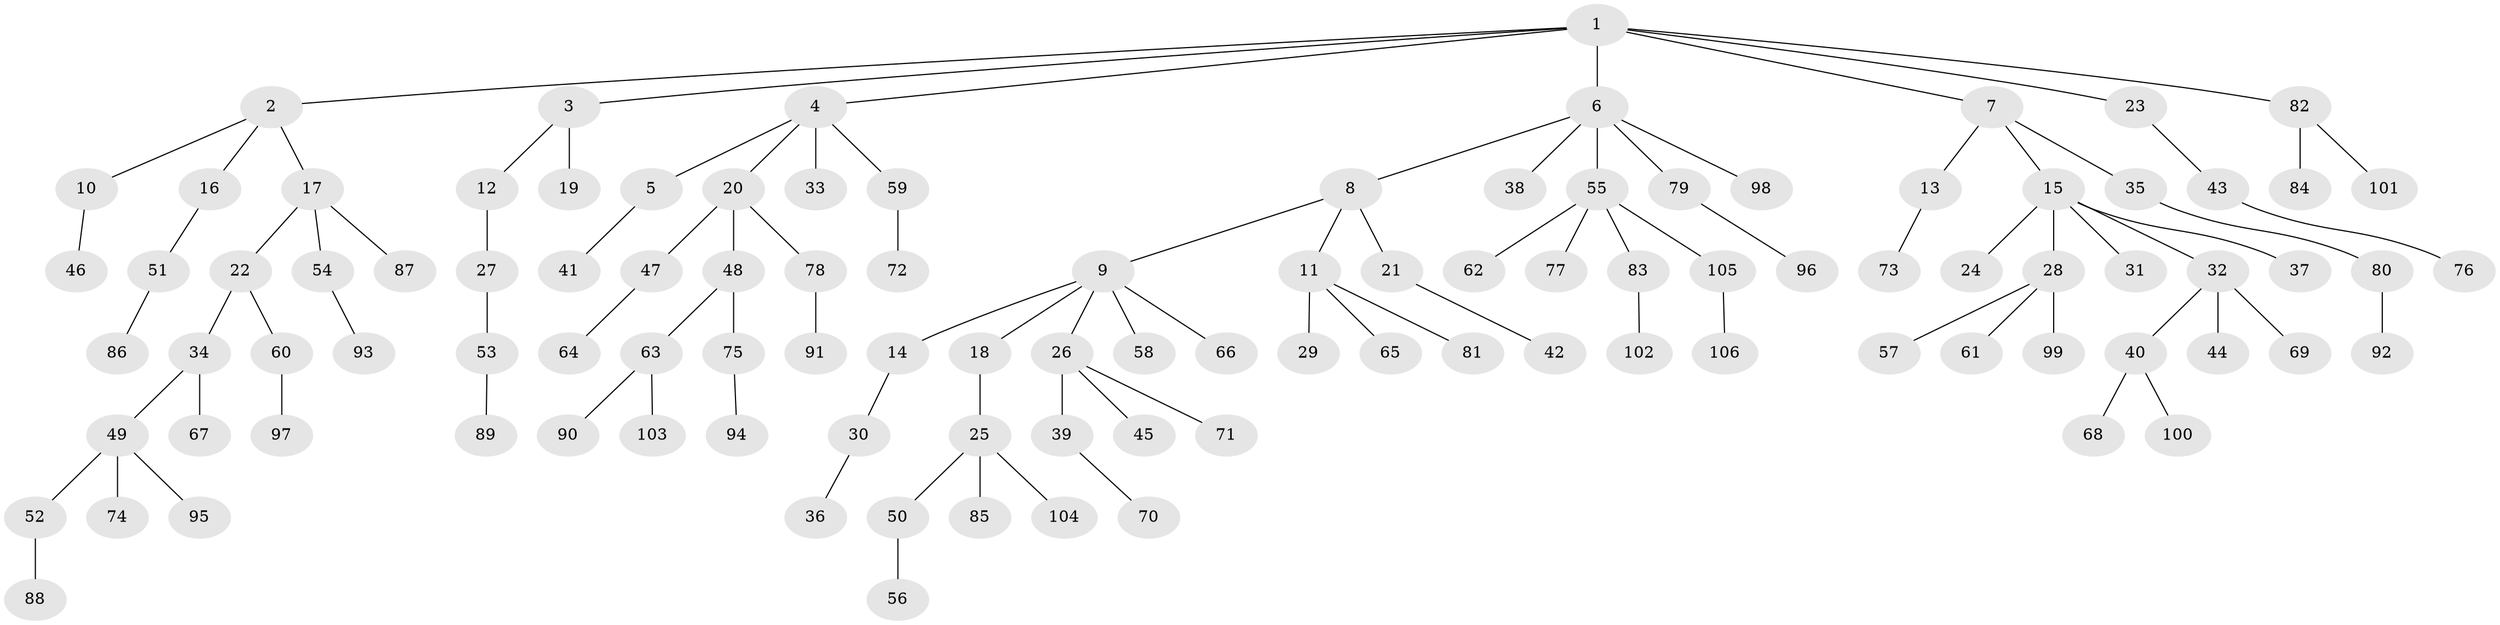 // coarse degree distribution, {13: 0.015873015873015872, 3: 0.1111111111111111, 4: 0.06349206349206349, 2: 0.19047619047619047, 8: 0.015873015873015872, 1: 0.5873015873015873, 5: 0.015873015873015872}
// Generated by graph-tools (version 1.1) at 2025/19/03/04/25 18:19:03]
// undirected, 106 vertices, 105 edges
graph export_dot {
graph [start="1"]
  node [color=gray90,style=filled];
  1;
  2;
  3;
  4;
  5;
  6;
  7;
  8;
  9;
  10;
  11;
  12;
  13;
  14;
  15;
  16;
  17;
  18;
  19;
  20;
  21;
  22;
  23;
  24;
  25;
  26;
  27;
  28;
  29;
  30;
  31;
  32;
  33;
  34;
  35;
  36;
  37;
  38;
  39;
  40;
  41;
  42;
  43;
  44;
  45;
  46;
  47;
  48;
  49;
  50;
  51;
  52;
  53;
  54;
  55;
  56;
  57;
  58;
  59;
  60;
  61;
  62;
  63;
  64;
  65;
  66;
  67;
  68;
  69;
  70;
  71;
  72;
  73;
  74;
  75;
  76;
  77;
  78;
  79;
  80;
  81;
  82;
  83;
  84;
  85;
  86;
  87;
  88;
  89;
  90;
  91;
  92;
  93;
  94;
  95;
  96;
  97;
  98;
  99;
  100;
  101;
  102;
  103;
  104;
  105;
  106;
  1 -- 2;
  1 -- 3;
  1 -- 4;
  1 -- 6;
  1 -- 7;
  1 -- 23;
  1 -- 82;
  2 -- 10;
  2 -- 16;
  2 -- 17;
  3 -- 12;
  3 -- 19;
  4 -- 5;
  4 -- 20;
  4 -- 33;
  4 -- 59;
  5 -- 41;
  6 -- 8;
  6 -- 38;
  6 -- 55;
  6 -- 79;
  6 -- 98;
  7 -- 13;
  7 -- 15;
  7 -- 35;
  8 -- 9;
  8 -- 11;
  8 -- 21;
  9 -- 14;
  9 -- 18;
  9 -- 26;
  9 -- 58;
  9 -- 66;
  10 -- 46;
  11 -- 29;
  11 -- 65;
  11 -- 81;
  12 -- 27;
  13 -- 73;
  14 -- 30;
  15 -- 24;
  15 -- 28;
  15 -- 31;
  15 -- 32;
  15 -- 37;
  16 -- 51;
  17 -- 22;
  17 -- 54;
  17 -- 87;
  18 -- 25;
  20 -- 47;
  20 -- 48;
  20 -- 78;
  21 -- 42;
  22 -- 34;
  22 -- 60;
  23 -- 43;
  25 -- 50;
  25 -- 85;
  25 -- 104;
  26 -- 39;
  26 -- 45;
  26 -- 71;
  27 -- 53;
  28 -- 57;
  28 -- 61;
  28 -- 99;
  30 -- 36;
  32 -- 40;
  32 -- 44;
  32 -- 69;
  34 -- 49;
  34 -- 67;
  35 -- 80;
  39 -- 70;
  40 -- 68;
  40 -- 100;
  43 -- 76;
  47 -- 64;
  48 -- 63;
  48 -- 75;
  49 -- 52;
  49 -- 74;
  49 -- 95;
  50 -- 56;
  51 -- 86;
  52 -- 88;
  53 -- 89;
  54 -- 93;
  55 -- 62;
  55 -- 77;
  55 -- 83;
  55 -- 105;
  59 -- 72;
  60 -- 97;
  63 -- 90;
  63 -- 103;
  75 -- 94;
  78 -- 91;
  79 -- 96;
  80 -- 92;
  82 -- 84;
  82 -- 101;
  83 -- 102;
  105 -- 106;
}
